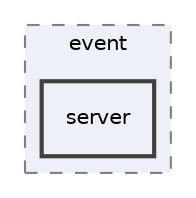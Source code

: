 digraph "server"
{
 // INTERACTIVE_SVG=YES
 // LATEX_PDF_SIZE
  edge [fontname="Helvetica",fontsize="10",labelfontname="Helvetica",labelfontsize="10"];
  node [fontname="Helvetica",fontsize="10",shape=record];
  compound=true
  subgraph clusterdir_f278fbcf62338d746f20818c09b59427 {
    graph [ bgcolor="#edf0f7", pencolor="grey50", style="filled,dashed,", label="event", fontname="Helvetica", fontsize="10", URL="dir_f278fbcf62338d746f20818c09b59427.html"]
  dir_c253a6e03f83bd8c6319035235d9f5d6 [shape=box, label="server", style="filled,bold,", fillcolor="#edf0f7", color="grey25", URL="dir_c253a6e03f83bd8c6319035235d9f5d6.html"];
  }
}
